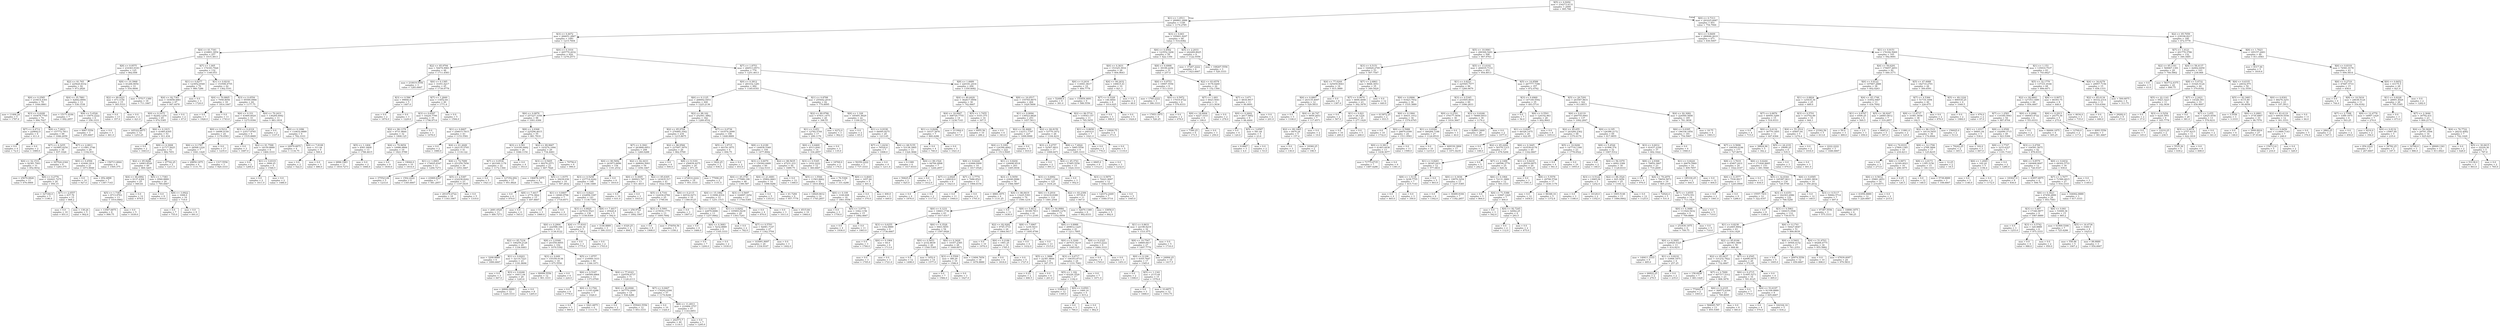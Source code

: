 digraph Tree {
node [shape=box] ;
0 [label="X[5] <= 6.9292\nmse = 334273.4131\nsamples = 2000\nvalue = 995.788"] ;
1 [label="X[1] <= 1.0511\nmse = 289801.2888\nsamples = 1149\nvalue = 1174.2785"] ;
0 -> 1 [labeldistance=2.5, labelangle=45, headlabel="True"] ;
2 [label="X[3] <= 0.4672\nmse = 266651.2867\nsamples = 1081\nvalue = 1215.7604"] ;
1 -> 2 ;
3 [label="X[4] <= 61.7341\nmse = 216801.3954\nsamples = 257\nvalue = 1015.3813"] ;
2 -> 3 ;
4 [label="X[8] <= 9.9575\nmse = 216363.9183\nsamples = 125\nvalue = 862.608"] ;
3 -> 4 ;
5 [label="X[2] <= 91.765\nmse = 225620.8332\nsamples = 92\nvalue = 973.2826"] ;
4 -> 5 ;
6 [label="X[0] <= 0.2585\nmse = 219414.4301\nsamples = 79\nvalue = 1044.8861"] ;
5 -> 6 ;
7 [label="mse = 11406.24\nsamples = 5\nvalue = 1787.6"] ;
6 -> 7 ;
8 [label="X[3] <= 0.4208\nmse = 193678.7765\nsamples = 74\nvalue = 994.7027"] ;
6 -> 8 ;
9 [label="X[7] <= 4.4712\nmse = 229842.0\nsamples = 6\nvalue = 411.0"] ;
8 -> 9 ;
10 [label="mse = 0.0\nsamples = 4\nvalue = 72.0"] ;
9 -> 10 ;
11 [label="mse = 0.0\nsamples = 2\nvalue = 1089.0"] ;
9 -> 11 ;
12 [label="X[8] <= 7.0931\nmse = 157772.7811\nsamples = 68\nvalue = 1046.2059"] ;
8 -> 12 ;
13 [label="X[7] <= 4.3255\nmse = 163985.4254\nsamples = 39\nvalue = 937.1026"] ;
12 -> 13 ;
14 [label="X[4] <= 32.1533\nmse = 92381.7003\nsamples = 31\nvalue = 852.9032"] ;
13 -> 14 ;
15 [label="mse = 25670.0826\nsamples = 11\nvalue = 676.0909"] ;
14 -> 15 ;
16 [label="X[6] <= 0.2776\nmse = 102421.7275\nsamples = 20\nvalue = 950.15"] ;
14 -> 16 ;
17 [label="mse = 327184.0\nsamples = 5\nvalue = 1196.0"] ;
16 -> 17 ;
18 [label="X[7] <= 2.0557\nmse = 637.76\nsamples = 15\nvalue = 868.2"] ;
16 -> 18 ;
19 [label="mse = 0.0\nsamples = 10\nvalue = 851.0"] ;
18 -> 19 ;
20 [label="mse = 138.24\nsamples = 5\nvalue = 902.6"] ;
18 -> 20 ;
21 [label="mse = 307524.2344\nsamples = 8\nvalue = 1263.375"] ;
13 -> 21 ;
22 [label="X[7] <= 2.0811\nmse = 111881.3746\nsamples = 29\nvalue = 1192.931"] ;
12 -> 22 ;
23 [label="X[0] <= 0.4594\nmse = 43446.1814\nsamples = 21\nvalue = 1073.9048"] ;
22 -> 23 ;
24 [label="mse = 0.0\nsamples = 14\nvalue = 927.0"] ;
23 -> 24 ;
25 [label="mse = 852.4898\nsamples = 7\nvalue = 1367.7143"] ;
23 -> 25 ;
26 [label="mse = 156713.4844\nsamples = 8\nvalue = 1505.375"] ;
22 -> 26 ;
27 [label="X[4] <= 35.7881\nmse = 42842.8994\nsamples = 13\nvalue = 538.1538"] ;
5 -> 27 ;
28 [label="mse = 15171.9184\nsamples = 7\nvalue = 692.2857"] ;
27 -> 28 ;
29 [label="X[8] <= 5.4526\nmse = 15074.2222\nsamples = 6\nvalue = 358.3333"] ;
27 -> 29 ;
30 [label="mse = 9067.5556\nsamples = 3\nvalue = 255.6667"] ;
29 -> 30 ;
31 [label="mse = 0.0\nsamples = 3\nvalue = 461.0"] ;
29 -> 31 ;
32 [label="X[8] <= 10.3968\nmse = 61206.9054\nsamples = 33\nvalue = 554.0606"] ;
4 -> 32 ;
33 [label="X[2] <= 89.0221\nmse = 473.3156\nsamples = 15\nvalue = 365.5333"] ;
32 -> 33 ;
34 [label="mse = 0.0\nsamples = 13\nvalue = 357.0"] ;
33 -> 34 ;
35 [label="mse = 0.0\nsamples = 2\nvalue = 421.0"] ;
33 -> 35 ;
36 [label="mse = 57517.1389\nsamples = 18\nvalue = 711.1667"] ;
32 -> 36 ;
37 [label="X[7] <= 1.005\nmse = 174183.7926\nsamples = 132\nvalue = 1160.053"] ;
3 -> 37 ;
38 [label="X[1] <= 0.8277\nmse = 123952.6549\nsamples = 70\nvalue = 980.7286"] ;
37 -> 38 ;
39 [label="X[4] <= 92.7361\nmse = 103658.4861\nsamples = 67\nvalue = 947.4478"] ;
38 -> 39 ;
40 [label="X[0] <= 0.1075\nmse = 82262.1254\nsamples = 65\nvalue = 974.5385"] ;
39 -> 40 ;
41 [label="mse = 165322.6875\nsamples = 12\nvalue = 1253.25"] ;
40 -> 41 ;
42 [label="X[6] <= 0.1915\nmse = 41885.8305\nsamples = 53\nvalue = 911.434"] ;
40 -> 42 ;
43 [label="mse = 0.0\nsamples = 2\nvalue = 1643.0"] ;
42 -> 43 ;
44 [label="X[8] <= 6.3008\nmse = 21717.5625\nsamples = 51\nvalue = 882.7451"] ;
42 -> 44 ;
45 [label="X[2] <= 85.9266\nmse = 16063.8526\nsamples = 49\nvalue = 869.3265"] ;
44 -> 45 ;
46 [label="X[4] <= 84.6992\nmse = 9137.4304\nsamples = 25\nvalue = 949.64"] ;
45 -> 46 ;
47 [label="X[5] <= 1.7383\nmse = 8713.9763\nsamples = 13\nvalue = 1014.8462"] ;
46 -> 47 ;
48 [label="mse = 13567.6875\nsamples = 8\nvalue = 999.75"] ;
47 -> 48 ;
49 [label="mse = 0.0\nsamples = 5\nvalue = 1039.0"] ;
47 -> 49 ;
50 [label="mse = 0.0\nsamples = 12\nvalue = 879.0"] ;
46 -> 50 ;
51 [label="X[5] <= 1.7383\nmse = 9560.8889\nsamples = 24\nvalue = 785.6667"] ;
45 -> 51 ;
52 [label="mse = 0.0\nsamples = 8\nvalue = 919.0"] ;
51 -> 52 ;
53 [label="X[8] <= 3.0922\nmse = 1008.0\nsamples = 16\nvalue = 719.0"] ;
51 -> 53 ;
54 [label="mse = 0.0\nsamples = 7\nvalue = 755.0"] ;
53 -> 54 ;
55 [label="mse = 0.0\nsamples = 9\nvalue = 691.0"] ;
53 -> 55 ;
56 [label="mse = 47742.25\nsamples = 2\nvalue = 1211.5"] ;
44 -> 56 ;
57 [label="mse = 0.0\nsamples = 2\nvalue = 67.0"] ;
39 -> 57 ;
58 [label="mse = 0.0\nsamples = 3\nvalue = 1724.0"] ;
38 -> 58 ;
59 [label="X[1] <= 0.8218\nmse = 153598.4755\nsamples = 62\nvalue = 1362.5161"] ;
37 -> 59 ;
60 [label="X[4] <= 70.8805\nmse = 7958.8056\nsamples = 18\nvalue = 1814.1667"] ;
59 -> 60 ;
61 [label="mse = 0.0\nsamples = 7\nvalue = 1926.0"] ;
60 -> 61 ;
62 [label="mse = 0.0\nsamples = 11\nvalue = 1743.0"] ;
60 -> 62 ;
63 [label="X[3] <= 0.4554\nmse = 95590.0966\nsamples = 44\nvalue = 1177.75"] ;
59 -> 63 ;
64 [label="X[6] <= 0.331\nmse = 43460.6024\nsamples = 33\nvalue = 1275.9394"] ;
63 -> 64 ;
65 [label="X[0] <= 0.5212\nmse = 16096.4149\nsamples = 24\nvalue = 1178.4583"] ;
64 -> 65 ;
66 [label="X[6] <= 0.1787\nmse = 28568.1224\nsamples = 7\nvalue = 1041.1429"] ;
65 -> 66 ;
67 [label="mse = 29850.1875\nsamples = 4\nvalue = 1131.75"] ;
66 -> 67 ;
68 [label="mse = 1317.5556\nsamples = 3\nvalue = 920.3333"] ;
66 -> 68 ;
69 [label="mse = 0.0\nsamples = 17\nvalue = 1235.0"] ;
65 -> 69 ;
70 [label="X[3] <= 0.4318\nmse = 23517.8765\nsamples = 9\nvalue = 1535.8889"] ;
64 -> 70 ;
71 [label="mse = 0.0\nsamples = 3\nvalue = 1687.0"] ;
70 -> 71 ;
72 [label="X[2] <= 91.7588\nmse = 18150.8889\nsamples = 6\nvalue = 1460.3333"] ;
70 -> 72 ;
73 [label="mse = 0.0\nsamples = 2\nvalue = 1284.0"] ;
72 -> 73 ;
74 [label="X[1] <= 0.8319\nmse = 3906.25\nsamples = 4\nvalue = 1548.5"] ;
72 -> 74 ;
75 [label="mse = 0.0\nsamples = 2\nvalue = 1611.0"] ;
74 -> 75 ;
76 [label="mse = 0.0\nsamples = 2\nvalue = 1486.0"] ;
74 -> 76 ;
77 [label="X[4] <= 70.2431\nmse = 136284.6942\nsamples = 11\nvalue = 883.1818"] ;
63 -> 77 ;
78 [label="mse = 0.0\nsamples = 2\nvalue = 1337.0"] ;
77 -> 78 ;
79 [label="X[0] <= 0.1096\nmse = 110632.8889\nsamples = 9\nvalue = 782.3333"] ;
77 -> 79 ;
80 [label="mse = 24979.6875\nsamples = 4\nvalue = 1134.75"] ;
79 -> 80 ;
81 [label="X[8] <= 7.8108\nmse = 311.04\nsamples = 5\nvalue = 500.4"] ;
79 -> 81 ;
82 [label="mse = 0.0\nsamples = 2\nvalue = 522.0"] ;
81 -> 82 ;
83 [label="mse = 0.0\nsamples = 3\nvalue = 486.0"] ;
81 -> 83 ;
84 [label="X[0] <= 0.1016\nmse = 265770.2032\nsamples = 824\nvalue = 1278.2573"] ;
2 -> 84 ;
85 [label="X[2] <= 85.9794\nmse = 54474.9983\nsamples = 48\nvalue = 1711.4583"] ;
84 -> 85 ;
86 [label="mse = 210619.5556\nsamples = 3\nvalue = 1283.6667"] ;
85 -> 86 ;
87 [label="X[6] <= 0.1385\nmse = 31051.6217\nsamples = 45\nvalue = 1739.9778"] ;
85 -> 87 ;
88 [label="X[3] <= 0.586\nmse = 99846.0\nsamples = 5\nvalue = 1487.0"] ;
87 -> 88 ;
89 [label="mse = 0.0\nsamples = 2\nvalue = 1874.0"] ;
88 -> 89 ;
90 [label="mse = 0.0\nsamples = 3\nvalue = 1229.0"] ;
88 -> 90 ;
91 [label="X[7] <= 1.2849\nmse = 13452.64\nsamples = 40\nvalue = 1771.6"] ;
87 -> 91 ;
92 [label="X[3] <= 0.6597\nmse = 10224.7706\nsamples = 35\nvalue = 1796.9714"] ;
91 -> 92 ;
93 [label="X[2] <= 86.1378\nmse = 9731.9844\nsamples = 32\nvalue = 1808.125"] ;
92 -> 93 ;
94 [label="X[5] <= 1.1404\nmse = 8561.9408\nsamples = 13\nvalue = 1788.4615"] ;
93 -> 94 ;
95 [label="mse = 6896.1983\nsamples = 11\nvalue = 1810.7273"] ;
94 -> 95 ;
96 [label="mse = 0.0\nsamples = 2\nvalue = 1666.0"] ;
94 -> 96 ;
97 [label="X[4] <= 70.9654\nmse = 10086.9806\nsamples = 19\nvalue = 1821.5789"] ;
93 -> 97 ;
98 [label="mse = 0.0\nsamples = 9\nvalue = 1830.0"] ;
97 -> 98 ;
99 [label="mse = 19044.0\nsamples = 10\nvalue = 1814.0"] ;
97 -> 99 ;
100 [label="mse = 0.0\nsamples = 3\nvalue = 1678.0"] ;
92 -> 100 ;
101 [label="mse = 0.0\nsamples = 5\nvalue = 1594.0"] ;
91 -> 101 ;
102 [label="X[7] <= 1.8753\nmse = 266513.9573\nsamples = 776\nvalue = 1251.4613"] ;
84 -> 102 ;
103 [label="X[0] <= 0.3812\nmse = 283332.1281\nsamples = 482\nvalue = 1185.6183"] ;
102 -> 103 ;
104 [label="X[6] <= 0.1125\nmse = 268002.0453\nsamples = 440\nvalue = 1225.2136"] ;
103 -> 104 ;
105 [label="X[6] <= 0.0879\nmse = 257227.3358\nsamples = 98\nvalue = 1001.0306"] ;
104 -> 105 ;
106 [label="X[1] <= 0.8407\nmse = 256615.7815\nsamples = 43\nvalue = 1153.5581"] ;
105 -> 106 ;
107 [label="mse = 0.0\nsamples = 2\nvalue = 1880.0"] ;
106 -> 107 ;
108 [label="X[4] <= 61.2649\nmse = 242135.5705\nsamples = 41\nvalue = 1118.122"] ;
106 -> 108 ;
109 [label="X[1] <= 1.0003\nmse = 174625.8347\nsamples = 11\nvalue = 1294.7273"] ;
108 -> 109 ;
110 [label="mse = 375523.84\nsamples = 5\nvalue = 1233.6"] ;
109 -> 110 ;
111 [label="mse = 1502.2222\nsamples = 6\nvalue = 1345.6667"] ;
109 -> 111 ;
112 [label="X[4] <= 72.7689\nmse = 251259.7656\nsamples = 30\nvalue = 1053.3667"] ;
108 -> 112 ;
113 [label="mse = 23069.6327\nsamples = 7\nvalue = 581.2857"] ;
112 -> 113 ;
114 [label="X[5] <= 2.5387\nmse = 232238.8242\nsamples = 23\nvalue = 1197.0435"] ;
112 -> 114 ;
115 [label="mse = 291470.4722\nsamples = 18\nvalue = 1163.1667"] ;
114 -> 115 ;
116 [label="mse = 0.0\nsamples = 5\nvalue = 1319.0"] ;
114 -> 116 ;
117 [label="X[8] <= 2.9368\nmse = 225296.4615\nsamples = 55\nvalue = 881.7818"] ;
105 -> 117 ;
118 [label="X[3] <= 0.591\nmse = 310180.9482\nsamples = 26\nvalue = 1046.1154"] ;
117 -> 118 ;
119 [label="X[7] <= 0.0536\nmse = 263349.1178\nsamples = 22\nvalue = 1172.1364"] ;
118 -> 119 ;
120 [label="mse = 0.0\nsamples = 5\nvalue = 1921.0"] ;
119 -> 120 ;
121 [label="mse = 127352.692\nsamples = 17\nvalue = 951.8824"] ;
119 -> 121 ;
122 [label="mse = 0.0\nsamples = 4\nvalue = 353.0"] ;
118 -> 122 ;
123 [label="X[2] <= 89.9667\nmse = 103274.1094\nsamples = 29\nvalue = 734.4483"] ;
117 -> 123 ;
124 [label="X[3] <= 0.5405\nmse = 90276.2571\nsamples = 23\nvalue = 667.7826"] ;
123 -> 124 ;
125 [label="mse = 196878.1875\nsamples = 4\nvalue = 1002.75"] ;
124 -> 125 ;
126 [label="X[5] <= 1.9375\nmse = 39239.036\nsamples = 19\nvalue = 597.2632"] ;
124 -> 126 ;
127 [label="mse = 0.0\nsamples = 4\nvalue = 970.0"] ;
126 -> 127 ;
128 [label="X[8] <= 7.4417\nmse = 2774.3822\nsamples = 15\nvalue = 497.8667"] ;
126 -> 128 ;
129 [label="mse = 2681.6529\nsamples = 11\nvalue = 480.7273"] ;
128 -> 129 ;
130 [label="mse = 0.0\nsamples = 4\nvalue = 545.0"] ;
128 -> 130 ;
131 [label="mse = 70756.0\nsamples = 6\nvalue = 990.0"] ;
123 -> 131 ;
132 [label="X[2] <= 88.162\nmse = 252561.3882\nsamples = 342\nvalue = 1289.4532"] ;
104 -> 132 ;
133 [label="X[2] <= 85.9794\nmse = 276485.3542\nsamples = 234\nvalue = 1215.8675"] ;
132 -> 133 ;
134 [label="X[7] <= 0.3941\nmse = 263868.0953\nsamples = 208\nvalue = 1260.0288"] ;
133 -> 134 ;
135 [label="X[4] <= 80.5692\nmse = 243973.6696\nsamples = 154\nvalue = 1191.2532"] ;
134 -> 135 ;
136 [label="X[3] <= 0.5258\nmse = 237714.4242\nsamples = 148\nvalue = 1166.1689"] ;
135 -> 136 ;
137 [label="X[1] <= 0.8407\nmse = 14940.9796\nsamples = 7\nvalue = 1718.8571"] ;
136 -> 137 ;
138 [label="mse = 0.0\nsamples = 3\nvalue = 1860.0"] ;
137 -> 138 ;
139 [label="mse = 0.0\nsamples = 4\nvalue = 1613.0"] ;
137 -> 139 ;
140 [label="X[1] <= 0.8221\nmse = 232856.3387\nsamples = 141\nvalue = 1138.7305"] ;
136 -> 140 ;
141 [label="X[3] <= 0.6829\nmse = 227618.5523\nsamples = 136\nvalue = 1158.8309"] ;
140 -> 141 ;
142 [label="X[6] <= 0.2904\nmse = 222588.166\nsamples = 131\nvalue = 1136.4122"] ;
141 -> 142 ;
143 [label="X[2] <= 85.7234\nmse = 106259.2128\nsamples = 29\nvalue = 1336.4483"] ;
142 -> 143 ;
144 [label="mse = 3208.8889\nsamples = 6\nvalue = 1890.6667"] ;
143 -> 144 ;
145 [label="X[1] <= 0.8203\nmse = 32110.7221\nsamples = 23\nvalue = 1191.8696"] ;
143 -> 145 ;
146 [label="mse = 0.0\nsamples = 3\nvalue = 847.0"] ;
145 -> 146 ;
147 [label="X[3] <= 0.6246\nmse = 16411.04\nsamples = 20\nvalue = 1243.6"] ;
145 -> 147 ;
148 [label="mse = 26842.8889\nsamples = 12\nvalue = 1229.3333"] ;
147 -> 148 ;
149 [label="mse = 0.0\nsamples = 8\nvalue = 1265.0"] ;
147 -> 149 ;
150 [label="X[8] <= 2.9368\nmse = 241050.8955\nsamples = 102\nvalue = 1079.5392"] ;
142 -> 150 ;
151 [label="X[3] <= 0.649\nmse = 155350.9136\nsamples = 18\nvalue = 675.5556"] ;
150 -> 151 ;
152 [label="mse = 80099.5556\nsamples = 12\nvalue = 901.3333"] ;
151 -> 152 ;
153 [label="mse = 0.0\nsamples = 6\nvalue = 224.0"] ;
151 -> 153 ;
154 [label="X[5] <= 1.8757\nmse = 216949.1433\nsamples = 84\nvalue = 1166.1071"] ;
150 -> 154 ;
155 [label="X[6] <= 0.5167\nmse = 146566.6864\nsamples = 13\nvalue = 1373.0769"] ;
154 -> 155 ;
156 [label="mse = 0.0\nsamples = 6\nvalue = 1778.0"] ;
155 -> 156 ;
157 [label="X[0] <= 0.1764\nmse = 11193.4286\nsamples = 7\nvalue = 1026.0"] ;
155 -> 157 ;
158 [label="mse = 0.0\nsamples = 3\nvalue = 909.0"] ;
157 -> 158 ;
159 [label="mse = 1621.6875\nsamples = 4\nvalue = 1113.75"] ;
157 -> 159 ;
160 [label="X[4] <= 77.8163\nmse = 220556.6737\nsamples = 71\nvalue = 1128.2113"] ;
154 -> 160 ;
161 [label="X[4] <= 40.6946\nmse = 347770.2449\nsamples = 14\nvalue = 938.4286"] ;
160 -> 161 ;
162 [label="mse = 0.0\nsamples = 2\nvalue = 1449.0"] ;
161 -> 162 ;
163 [label="mse = 355043.5556\nsamples = 12\nvalue = 853.3333"] ;
161 -> 163 ;
164 [label="X[7] <= 0.0467\nmse = 178292.0394\nsamples = 57\nvalue = 1174.8246"] ;
160 -> 164 ;
165 [label="mse = 0.0\nsamples = 10\nvalue = 1324.0"] ;
164 -> 165 ;
166 [label="X[8] <= 11.4913\nmse = 210484.3757\nsamples = 47\nvalue = 1143.0851"] ;
164 -> 166 ;
167 [label="mse = 242573.7\nsamples = 40\nvalue = 1116.5"] ;
166 -> 167 ;
168 [label="mse = 0.0\nsamples = 7\nvalue = 1295.0"] ;
166 -> 168 ;
169 [label="X[4] <= 77.8163\nmse = 1244.16\nsamples = 5\nvalue = 1746.2"] ;
141 -> 169 ;
170 [label="mse = 0.0\nsamples = 3\nvalue = 1775.0"] ;
169 -> 170 ;
171 [label="mse = 0.0\nsamples = 2\nvalue = 1703.0"] ;
169 -> 171 ;
172 [label="X[8] <= 7.4417\nmse = 65420.4\nsamples = 5\nvalue = 592.0"] ;
140 -> 172 ;
173 [label="mse = 3146.8889\nsamples = 3\nvalue = 390.3333"] ;
172 -> 173 ;
174 [label="mse = 6320.25\nsamples = 2\nvalue = 894.5"] ;
172 -> 174 ;
175 [label="mse = 0.0\nsamples = 6\nvalue = 1810.0"] ;
135 -> 175 ;
176 [label="X[2] <= 82.4433\nmse = 268644.5093\nsamples = 54\nvalue = 1456.1667"] ;
134 -> 176 ;
177 [label="X[0] <= 0.3005\nmse = 300923.787\nsamples = 13\nvalue = 931.4615"] ;
176 -> 177 ;
178 [label="mse = 0.0\nsamples = 10\nvalue = 631.0"] ;
177 -> 178 ;
179 [label="mse = 0.0\nsamples = 3\nvalue = 1933.0"] ;
177 -> 179 ;
180 [label="X[2] <= 85.6305\nmse = 143435.517\nsamples = 41\nvalue = 1622.5366"] ;
176 -> 180 ;
181 [label="X[5] <= 4.7161\nmse = 122036.6784\nsamples = 25\nvalue = 1790.04"] ;
180 -> 181 ;
182 [label="mse = 256.9722\nsamples = 12\nvalue = 1892.1667"] ;
181 -> 182 ;
183 [label="X[3] <= 0.5991\nmse = 215934.1775\nsamples = 13\nvalue = 1695.7692"] ;
181 -> 183 ;
184 [label="mse = 0.0\nsamples = 8\nvalue = 1908.0"] ;
183 -> 184 ;
185 [label="mse = 374054.56\nsamples = 5\nvalue = 1356.2"] ;
183 -> 185 ;
186 [label="X[6] <= 0.2115\nmse = 64532.0273\nsamples = 16\nvalue = 1360.8125"] ;
180 -> 186 ;
187 [label="mse = 0.0\nsamples = 3\nvalue = 1807.0"] ;
186 -> 187 ;
188 [label="X[1] <= 0.8203\nmse = 22879.6686\nsamples = 13\nvalue = 1257.8462"] ;
186 -> 188 ;
189 [label="mse = 0.0\nsamples = 4\nvalue = 1466.0"] ;
188 -> 189 ;
190 [label="X[6] <= 0.3683\nmse = 5232.8889\nsamples = 9\nvalue = 1165.3333"] ;
188 -> 190 ;
191 [label="mse = 0.0\nsamples = 7\nvalue = 1204.0"] ;
190 -> 191 ;
192 [label="mse = 0.0\nsamples = 2\nvalue = 1030.0"] ;
190 -> 192 ;
193 [label="X[2] <= 86.9566\nmse = 237007.3979\nsamples = 26\nvalue = 862.5769"] ;
133 -> 193 ;
194 [label="mse = 0.0\nsamples = 6\nvalue = 500.0"] ;
193 -> 194 ;
195 [label="X[8] <= 9.3181\nmse = 256839.4275\nsamples = 20\nvalue = 971.35"] ;
193 -> 195 ;
196 [label="mse = 272814.2222\nsamples = 18\nvalue = 951.3333"] ;
195 -> 196 ;
197 [label="mse = 77006.25\nsamples = 2\nvalue = 1151.5"] ;
195 -> 197 ;
198 [label="X[7] <= 0.0736\nmse = 163574.2099\nsamples = 108\nvalue = 1448.8889"] ;
132 -> 198 ;
199 [label="X[5] <= 1.9715\nmse = 60154.1875\nsamples = 4\nvalue = 694.75"] ;
198 -> 199 ;
200 [label="mse = 3422.25\nsamples = 2\nvalue = 936.5"] ;
199 -> 200 ;
201 [label="mse = 0.0\nsamples = 2\nvalue = 453.0"] ;
199 -> 201 ;
202 [label="X[8] <= 9.2189\nmse = 144836.5369\nsamples = 104\nvalue = 1477.8942"] ;
198 -> 202 ;
203 [label="X[3] <= 0.6079\nmse = 159362.6489\nsamples = 60\nvalue = 1322.5333"] ;
202 -> 203 ;
204 [label="X[4] <= 45.3741\nmse = 177089.199\nsamples = 46\nvalue = 1390.587"] ;
203 -> 204 ;
205 [label="X[4] <= 15.1882\nmse = 113096.4316\nsamples = 33\nvalue = 1251.1515"] ;
204 -> 205 ;
206 [label="X[1] <= 0.8202\nmse = 105893.9239\nsamples = 29\nvalue = 1303.7241"] ;
205 -> 206 ;
207 [label="mse = 0.0\nsamples = 2\nvalue = 782.0"] ;
206 -> 207 ;
208 [label="X[7] <= 0.5793\nmse = 92081.7147\nsamples = 27\nvalue = 1342.3704"] ;
206 -> 208 ;
209 [label="mse = 103091.9097\nsamples = 24\nvalue = 1334.9167"] ;
208 -> 209 ;
210 [label="mse = 0.0\nsamples = 3\nvalue = 1402.0"] ;
208 -> 210 ;
211 [label="mse = 0.0\nsamples = 4\nvalue = 870.0"] ;
205 -> 211 ;
212 [label="X[3] <= 0.5697\nmse = 164897.3254\nsamples = 13\nvalue = 1744.5385"] ;
204 -> 212 ;
213 [label="mse = 0.0\nsamples = 3\nvalue = 1011.0"] ;
212 -> 213 ;
214 [label="mse = 4515.84\nsamples = 10\nvalue = 1964.6"] ;
212 -> 214 ;
215 [label="X[4] <= 21.6681\nmse = 35902.0663\nsamples = 14\nvalue = 1098.9286"] ;
203 -> 215 ;
216 [label="mse = 0.0\nsamples = 5\nvalue = 1353.0"] ;
215 -> 216 ;
217 [label="mse = 61.7284\nsamples = 9\nvalue = 957.7778"] ;
215 -> 217 ;
218 [label="X[2] <= 88.5635\nmse = 47231.233\nsamples = 44\nvalue = 1689.75"] ;
202 -> 218 ;
219 [label="mse = 0.0\nsamples = 12\nvalue = 1368.0"] ;
218 -> 219 ;
220 [label="X[5] <= 1.5544\nmse = 11563.8662\nsamples = 32\nvalue = 1810.4062"] ;
218 -> 220 ;
221 [label="mse = 14829.0612\nsamples = 14\nvalue = 1745.2857"] ;
220 -> 221 ;
222 [label="X[0] <= 0.109\nmse = 3160.608\nsamples = 18\nvalue = 1861.0556"] ;
220 -> 222 ;
223 [label="mse = 0.0\nsamples = 3\nvalue = 1754.0"] ;
222 -> 223 ;
224 [label="X[5] <= 3.0776\nmse = 1042.1156\nsamples = 15\nvalue = 1882.4667"] ;
222 -> 224 ;
225 [label="mse = 0.0\nsamples = 4\nvalue = 1936.0"] ;
224 -> 225 ;
226 [label="mse = 0.0\nsamples = 11\nvalue = 1863.0"] ;
224 -> 226 ;
227 [label="X[1] <= 0.8788\nmse = 255442.2018\nsamples = 42\nvalue = 770.8095"] ;
103 -> 227 ;
228 [label="X[2] <= 89.9786\nmse = 67831.1475\nsamples = 20\nvalue = 398.55"] ;
227 -> 228 ;
229 [label="X[1] <= 0.851\nmse = 12782.5744\nsamples = 17\nvalue = 299.1176"] ;
228 -> 229 ;
230 [label="X[0] <= 0.6469\nmse = 8513.2041\nsamples = 14\nvalue = 334.2857"] ;
229 -> 230 ;
231 [label="X[3] <= 0.5345\nmse = 1932.2222\nsamples = 12\nvalue = 360.6667"] ;
230 -> 231 ;
232 [label="mse = 76.5306\nsamples = 7\nvalue = 331.4286"] ;
231 -> 232 ;
233 [label="X[0] <= 0.4641\nmse = 1657.84\nsamples = 5\nvalue = 401.6"] ;
231 -> 233 ;
234 [label="mse = 0.0\nsamples = 3\nvalue = 370.0"] ;
233 -> 234 ;
235 [label="mse = 400.0\nsamples = 2\nvalue = 449.0"] ;
233 -> 235 ;
236 [label="mse = 18769.0\nsamples = 2\nvalue = 176.0"] ;
230 -> 236 ;
237 [label="mse = 0.0\nsamples = 3\nvalue = 135.0"] ;
229 -> 237 ;
238 [label="mse = 6272.0\nsamples = 3\nvalue = 962.0"] ;
228 -> 238 ;
239 [label="X[8] <= 1.328\nmse = 185491.9029\nsamples = 22\nvalue = 1109.2273"] ;
227 -> 239 ;
240 [label="mse = 0.0\nsamples = 2\nvalue = 65.0"] ;
239 -> 240 ;
241 [label="X[1] <= 0.9338\nmse = 84095.9275\nsamples = 20\nvalue = 1213.65"] ;
239 -> 241 ;
242 [label="X[7] <= 1.6234\nmse = 76524.0\nsamples = 7\nvalue = 1008.0"] ;
241 -> 242 ;
243 [label="mse = 50350.2222\nsamples = 3\nvalue = 737.3333"] ;
242 -> 243 ;
244 [label="mse = 0.0\nsamples = 4\nvalue = 1211.0"] ;
242 -> 244 ;
245 [label="X[4] <= 68.5155\nmse = 53138.3905\nsamples = 13\nvalue = 1324.3846"] ;
241 -> 245 ;
246 [label="mse = 0.1389\nsamples = 6\nvalue = 1417.8333"] ;
245 -> 246 ;
247 [label="X[4] <= 89.1524\nmse = 84784.4898\nsamples = 7\nvalue = 1244.2857"] ;
245 -> 247 ;
248 [label="mse = 50625.0\nsamples = 2\nvalue = 825.0"] ;
247 -> 248 ;
249 [label="mse = 0.0\nsamples = 5\nvalue = 1412.0"] ;
247 -> 249 ;
250 [label="X[8] <= 1.6689\nmse = 220181.2416\nsamples = 294\nvalue = 1359.4082"] ;
102 -> 250 ;
251 [label="X[4] <= 49.4429\nmse = 362617.9956\nsamples = 30\nvalue = 742.0667"] ;
250 -> 251 ;
252 [label="X[4] <= 16.0847\nmse = 308720.7755\nsamples = 14\nvalue = 1238.7143"] ;
251 -> 252 ;
253 [label="X[1] <= 0.8206\nmse = 19337.3878\nsamples = 7\nvalue = 860.4286"] ;
252 -> 253 ;
254 [label="mse = 0.0\nsamples = 4\nvalue = 740.0"] ;
253 -> 254 ;
255 [label="mse = 0.0\nsamples = 3\nvalue = 1021.0"] ;
253 -> 255 ;
256 [label="mse = 311904.0\nsamples = 7\nvalue = 1617.0"] ;
252 -> 256 ;
257 [label="X[5] <= 1.7455\nmse = 5103.375\nsamples = 16\nvalue = 307.5"] ;
251 -> 257 ;
258 [label="mse = 6955.56\nsamples = 10\nvalue = 286.2"] ;
257 -> 258 ;
259 [label="mse = 0.0\nsamples = 6\nvalue = 343.0"] ;
257 -> 259 ;
260 [label="X[8] <= 16.0517\nmse = 155765.8675\nsamples = 264\nvalue = 1429.5606"] ;
250 -> 260 ;
261 [label="X[1] <= 0.9094\nmse = 138523.8826\nsamples = 253\nvalue = 1457.5613"] ;
260 -> 261 ;
262 [label="X[2] <= 92.4669\nmse = 132311.7797\nsamples = 227\nvalue = 1498.0088"] ;
261 -> 262 ;
263 [label="X[4] <= 5.1091\nmse = 124390.4842\nsamples = 222\nvalue = 1513.5045"] ;
262 -> 263 ;
264 [label="X[8] <= 8.6224\nmse = 63066.0499\nsamples = 19\nvalue = 1817.0526"] ;
263 -> 264 ;
265 [label="X[7] <= 2.6929\nmse = 128018.0\nsamples = 6\nvalue = 1623.0"] ;
264 -> 265 ;
266 [label="mse = 0.0\nsamples = 4\nvalue = 1876.0"] ;
265 -> 266 ;
267 [label="mse = 0.0\nsamples = 2\nvalue = 1117.0"] ;
265 -> 267 ;
268 [label="X[7] <= 3.7774\nmse = 7686.8521\nsamples = 13\nvalue = 1906.6154"] ;
264 -> 268 ;
269 [label="mse = 0.0\nsamples = 11\nvalue = 1944.0"] ;
268 -> 269 ;
270 [label="mse = 0.0\nsamples = 2\nvalue = 1701.0"] ;
268 -> 270 ;
271 [label="X[1] <= 0.8204\nmse = 120698.9518\nsamples = 203\nvalue = 1485.0936"] ;
263 -> 271 ;
272 [label="X[3] <= 0.5059\nmse = 23040.9086\nsamples = 78\nvalue = 1566.5897"] ;
271 -> 272 ;
273 [label="mse = 4860.1875\nsamples = 4\nvalue = 1131.25"] ;
272 -> 273 ;
274 [label="X[4] <= 86.8419\nmse = 13225.5393\nsamples = 74\nvalue = 1590.1216"] ;
272 -> 274 ;
275 [label="X[0] <= 0.1231\nmse = 10663.1736\nsamples = 63\nvalue = 1617.0317"] ;
274 -> 275 ;
276 [label="X[3] <= 0.6255\nmse = 1162.8889\nsamples = 9\nvalue = 1736.6667"] ;
275 -> 276 ;
277 [label="mse = 0.0\nsamples = 3\nvalue = 1784.0"] ;
276 -> 277 ;
278 [label="X[6] <= 0.1964\nmse = 64.0\nsamples = 6\nvalue = 1713.0"] ;
276 -> 278 ;
279 [label="mse = 0.0\nsamples = 3\nvalue = 1705.0"] ;
278 -> 279 ;
280 [label="mse = 0.0\nsamples = 3\nvalue = 1721.0"] ;
278 -> 280 ;
281 [label="X[6] <= 0.3528\nmse = 9463.5655\nsamples = 54\nvalue = 1597.0926"] ;
275 -> 281 ;
282 [label="X[0] <= 0.5653\nmse = 2332.8639\nsamples = 26\nvalue = 1540.5385"] ;
281 -> 282 ;
283 [label="mse = 0.0\nsamples = 12\nvalue = 1498.0"] ;
282 -> 283 ;
284 [label="mse = 1452.0\nsamples = 14\nvalue = 1577.0"] ;
282 -> 284 ;
285 [label="X[0] <= 0.3428\nmse = 10357.2385\nsamples = 28\nvalue = 1649.6071"] ;
281 -> 285 ;
286 [label="X[3] <= 0.5509\nmse = 388.29\nsamples = 10\nvalue = 1596.9"] ;
285 -> 286 ;
287 [label="mse = 0.0\nsamples = 7\nvalue = 1584.0"] ;
286 -> 287 ;
288 [label="mse = 0.0\nsamples = 3\nvalue = 1627.0"] ;
286 -> 288 ;
289 [label="mse = 13494.7654\nsamples = 18\nvalue = 1678.8889"] ;
285 -> 289 ;
290 [label="mse = 0.0\nsamples = 11\nvalue = 1436.0"] ;
274 -> 290 ;
291 [label="X[3] <= 0.6992\nmse = 174907.1104\nsamples = 125\nvalue = 1434.24"] ;
271 -> 291 ;
292 [label="X[6] <= 0.2916\nmse = 163218.8388\nsamples = 114\nvalue = 1481.2544"] ;
291 -> 292 ;
293 [label="X[8] <= 5.4612\nmse = 39189.7811\nsamples = 41\nvalue = 1711.2195"] ;
292 -> 293 ;
294 [label="X[2] <= 82.9282\nmse = 9745.3733\nsamples = 24\nvalue = 1864.0417"] ;
293 -> 294 ;
295 [label="mse = 0.0\nsamples = 10\nvalue = 1974.0"] ;
294 -> 295 ;
296 [label="X[6] <= 0.2186\nmse = 1901.25\nsamples = 14\nvalue = 1785.5"] ;
294 -> 296 ;
297 [label="mse = 0.0\nsamples = 9\nvalue = 1818.0"] ;
296 -> 297 ;
298 [label="mse = 0.0\nsamples = 5\nvalue = 1727.0"] ;
296 -> 298 ;
299 [label="X[8] <= 7.0967\nmse = 1239.5433\nsamples = 17\nvalue = 1495.4706"] ;
293 -> 299 ;
300 [label="mse = 0.0\nsamples = 4\nvalue = 1432.0"] ;
299 -> 300 ;
301 [label="mse = 0.0\nsamples = 13\nvalue = 1515.0"] ;
299 -> 301 ;
302 [label="X[4] <= 54.9984\nmse = 186495.1278\nsamples = 73\nvalue = 1352.0959"] ;
292 -> 302 ;
303 [label="X[6] <= 0.8988\nmse = 269812.1225\nsamples = 41\nvalue = 1211.7805"] ;
302 -> 303 ;
304 [label="X[0] <= 0.3249\nmse = 267031.9219\nsamples = 32\nvalue = 1085.625"] ;
303 -> 304 ;
305 [label="X[5] <= 1.3886\nmse = 22381.9844\nsamples = 8\nvalue = 347.375"] ;
304 -> 305 ;
306 [label="mse = 0.25\nsamples = 2\nvalue = 606.5"] ;
305 -> 306 ;
307 [label="mse = 0.0\nsamples = 6\nvalue = 261.0"] ;
305 -> 307 ;
308 [label="X[3] <= 0.6717\nmse = 106353.8733\nsamples = 24\nvalue = 1331.7083"] ;
304 -> 308 ;
309 [label="X[5] <= 1.182\nmse = 83226.3529\nsamples = 17\nvalue = 1192.0"] ;
308 -> 309 ;
310 [label="mse = 33489.0\nsamples = 12\nvalue = 1349.0"] ;
309 -> 310 ;
311 [label="X[0] <= 0.6591\nmse = 1460.16\nsamples = 5\nvalue = 815.2"] ;
309 -> 311 ;
312 [label="mse = 0.0\nsamples = 3\nvalue = 784.0"] ;
311 -> 312 ;
313 [label="mse = 0.0\nsamples = 2\nvalue = 862.0"] ;
311 -> 313 ;
314 [label="mse = 0.0\nsamples = 7\nvalue = 1671.0"] ;
308 -> 314 ;
315 [label="X[8] <= 9.2325\nmse = 21910.2222\nsamples = 9\nvalue = 1660.3333"] ;
303 -> 315 ;
316 [label="mse = 0.0\nsamples = 6\nvalue = 1765.0"] ;
315 -> 316 ;
317 [label="mse = 0.0\nsamples = 3\nvalue = 1451.0"] ;
315 -> 317 ;
318 [label="X[1] <= 0.8631\nmse = 22198.9219\nsamples = 32\nvalue = 1531.875"] ;
302 -> 318 ;
319 [label="X[8] <= 10.7567\nmse = 18869.0617\nsamples = 27\nvalue = 1497.7778"] ;
318 -> 319 ;
320 [label="X[0] <= 0.106\nmse = 9355.7647\nsamples = 17\nvalue = 1545.0"] ;
319 -> 320 ;
321 [label="mse = 0.0\nsamples = 2\nvalue = 1308.0"] ;
320 -> 321 ;
322 [label="X[5] <= 1.1341\nmse = 2115.44\nsamples = 15\nvalue = 1576.6"] ;
320 -> 322 ;
323 [label="mse = 0.0\nsamples = 3\nvalue = 1668.0"] ;
322 -> 323 ;
324 [label="mse = 33.6875\nsamples = 12\nvalue = 1553.75"] ;
322 -> 324 ;
325 [label="mse = 24806.25\nsamples = 10\nvalue = 1417.5"] ;
319 -> 325 ;
326 [label="mse = 0.0\nsamples = 5\nvalue = 1716.0"] ;
318 -> 326 ;
327 [label="X[2] <= 83.2306\nmse = 35730.0\nsamples = 11\nvalue = 947.0"] ;
291 -> 327 ;
328 [label="mse = 32670.1389\nsamples = 6\nvalue = 992.8333"] ;
327 -> 328 ;
329 [label="mse = 33856.0\nsamples = 5\nvalue = 892.0"] ;
327 -> 329 ;
330 [label="mse = 0.0\nsamples = 5\nvalue = 810.0"] ;
262 -> 330 ;
331 [label="X[2] <= 84.8159\nmse = 53770.1672\nsamples = 26\nvalue = 1104.4231"] ;
261 -> 331 ;
332 [label="X[3] <= 0.4757\nmse = 52567.9931\nsamples = 17\nvalue = 1008.6471"] ;
331 -> 332 ;
333 [label="mse = 0.0\nsamples = 2\nvalue = 891.0"] ;
332 -> 333 ;
334 [label="X[4] <= 45.3741\nmse = 57485.5556\nsamples = 15\nvalue = 1024.3333"] ;
332 -> 334 ;
335 [label="mse = 0.0\nsamples = 3\nvalue = 952.0"] ;
334 -> 335 ;
336 [label="X[3] <= 0.5879\nmse = 70221.9097\nsamples = 12\nvalue = 1042.4167"] ;
334 -> 336 ;
337 [label="mse = 120372.2449\nsamples = 7\nvalue = 1040.5714"] ;
336 -> 337 ;
338 [label="mse = 0.0\nsamples = 5\nvalue = 1045.0"] ;
336 -> 338 ;
339 [label="X[8] <= 7.4924\nmse = 5985.5556\nsamples = 9\nvalue = 1285.3333"] ;
331 -> 339 ;
340 [label="mse = 6845.0\nsamples = 6\nvalue = 1312.0"] ;
339 -> 340 ;
341 [label="mse = 0.0\nsamples = 3\nvalue = 1232.0"] ;
339 -> 341 ;
342 [label="X[2] <= 86.5716\nmse = 119543.157\nsamples = 11\nvalue = 785.5455"] ;
260 -> 342 ;
343 [label="X[1] <= 0.8658\nmse = 24010.0\nsamples = 7\nvalue = 1021.0"] ;
342 -> 343 ;
344 [label="mse = 0.0\nsamples = 2\nvalue = 776.0"] ;
343 -> 344 ;
345 [label="mse = 0.0\nsamples = 5\nvalue = 1119.0"] ;
343 -> 345 ;
346 [label="mse = 19926.75\nsamples = 4\nvalue = 373.5"] ;
342 -> 346 ;
347 [label="X[3] <= 0.663\nmse = 195601.9297\nsamples = 68\nvalue = 514.8382"] ;
1 -> 347 ;
348 [label="X[6] <= 0.4502\nmse = 123552.3206\nsamples = 59\nvalue = 422.1356"] ;
347 -> 348 ;
349 [label="X[0] <= 0.3631\nmse = 153325.3916\nsamples = 28\nvalue = 604.9643"] ;
348 -> 349 ;
350 [label="X[6] <= 0.2416\nmse = 114941.0617\nsamples = 18\nvalue = 484.7778"] ;
349 -> 350 ;
351 [label="mse = 52488.0\nsamples = 9\nvalue = 381.0"] ;
350 -> 351 ;
352 [label="mse = 155854.4691\nsamples = 9\nvalue = 588.5556"] ;
350 -> 352 ;
353 [label="X[4] <= 94.2432\nmse = 149615.41\nsamples = 10\nvalue = 821.3"] ;
349 -> 353 ;
354 [label="X[7] <= 0.5328\nmse = 146.4844\nsamples = 8\nvalue = 1014.625"] ;
353 -> 354 ;
355 [label="mse = 0.0\nsamples = 3\nvalue = 999.0"] ;
354 -> 355 ;
356 [label="mse = 0.0\nsamples = 5\nvalue = 1024.0"] ;
354 -> 356 ;
357 [label="mse = 0.0\nsamples = 2\nvalue = 48.0"] ;
353 -> 357 ;
358 [label="X[8] <= 6.6998\nmse = 39199.2258\nsamples = 31\nvalue = 257.0"] ;
348 -> 358 ;
359 [label="X[6] <= 0.9753\nmse = 19997.5556\nsamples = 9\nvalue = 513.3333"] ;
358 -> 359 ;
360 [label="mse = 1760.2222\nsamples = 3\nvalue = 386.3333"] ;
359 -> 360 ;
361 [label="X[0] <= 0.5972\nmse = 17019.4722\nsamples = 6\nvalue = 576.8333"] ;
359 -> 361 ;
362 [label="mse = 17853.1875\nsamples = 4\nvalue = 526.25"] ;
361 -> 362 ;
363 [label="mse = 0.0\nsamples = 2\nvalue = 678.0"] ;
361 -> 363 ;
364 [label="X[2] <= 83.6578\nmse = 9178.0269\nsamples = 22\nvalue = 152.1364"] ;
358 -> 364 ;
365 [label="X[7] <= 1.693\nmse = 6023.5041\nsamples = 11\nvalue = 213.3636"] ;
364 -> 365 ;
366 [label="X[8] <= 18.9004\nmse = 6227.3333\nsamples = 9\nvalue = 199.0"] ;
365 -> 366 ;
367 [label="mse = 7390.25\nsamples = 6\nvalue = 173.5"] ;
366 -> 367 ;
368 [label="mse = 0.0\nsamples = 3\nvalue = 250.0"] ;
366 -> 368 ;
369 [label="mse = 0.0\nsamples = 2\nvalue = 278.0"] ;
365 -> 369 ;
370 [label="X[7] <= 3.671\nmse = 4834.9917\nsamples = 11\nvalue = 90.9091"] ;
364 -> 370 ;
371 [label="X[0] <= 0.2602\nmse = 2617.5802\nsamples = 9\nvalue = 66.4444"] ;
370 -> 371 ;
372 [label="mse = 0.0\nsamples = 4\nvalue = 120.0"] ;
371 -> 372 ;
373 [label="X[5] <= 3.6587\nmse = 581.44\nsamples = 5\nvalue = 23.6"] ;
371 -> 373 ;
374 [label="mse = 8.6667\nsamples = 3\nvalue = 4.0"] ;
373 -> 374 ;
375 [label="mse = 0.0\nsamples = 2\nvalue = 53.0"] ;
373 -> 375 ;
376 [label="mse = 0.0\nsamples = 2\nvalue = 201.0"] ;
370 -> 376 ;
377 [label="X[5] <= 2.2033\nmse = 242269.8025\nsamples = 9\nvalue = 1122.5556"] ;
347 -> 377 ;
378 [label="mse = 37267.2222\nsamples = 6\nvalue = 1423.6667"] ;
377 -> 378 ;
379 [label="mse = 108267.5556\nsamples = 3\nvalue = 520.3333"] ;
377 -> 379 ;
380 [label="X[0] <= 0.7313\nmse = 293225.6087\nsamples = 851\nvalue = 754.7944"] ;
0 -> 380 [labeldistance=2.5, labelangle=-45, headlabel="False"] ;
381 [label="X[1] <= 0.8409\nmse = 280646.2619\nsamples = 671\nvalue = 830.5007"] ;
380 -> 381 ;
382 [label="X[5] <= 10.0061\nmse = 290300.5291\nsamples = 506\nvalue = 907.9763"] ;
381 -> 382 ;
383 [label="X[3] <= 0.5151\nmse = 164929.2795\nsamples = 53\nvalue = 507.7547"] ;
382 -> 383 ;
384 [label="X[4] <= 77.0244\nmse = 325459.9043\nsamples = 18\nvalue = 815.3889"] ;
383 -> 384 ;
385 [label="X[6] <= 0.0807\nmse = 243135.4097\nsamples = 12\nvalue = 529.5833"] ;
384 -> 385 ;
386 [label="mse = 0.0\nsamples = 5\nvalue = 1106.0"] ;
385 -> 386 ;
387 [label="X[4] <= 44.747\nmse = 9959.2653\nsamples = 7\nvalue = 117.8571"] ;
385 -> 387 ;
388 [label="X[2] <= 89.1665\nmse = 8470.24\nsamples = 5\nvalue = 157.4"] ;
387 -> 388 ;
389 [label="mse = 0.0\nsamples = 3\nvalue = 130.0"] ;
388 -> 389 ;
390 [label="mse = 18360.25\nsamples = 2\nvalue = 198.5"] ;
388 -> 390 ;
391 [label="mse = 0.0\nsamples = 2\nvalue = 19.0"] ;
387 -> 391 ;
392 [label="mse = 0.0\nsamples = 6\nvalue = 1387.0"] ;
384 -> 392 ;
393 [label="X[7] <= 2.6863\nmse = 8668.3053\nsamples = 35\nvalue = 349.5429"] ;
383 -> 393 ;
394 [label="X[7] <= 0.0674\nmse = 6694.4008\nsamples = 23\nvalue = 302.3478"] ;
393 -> 394 ;
395 [label="mse = 0.0\nsamples = 2\nvalue = 567.0"] ;
394 -> 395 ;
396 [label="X[1] <= 0.821\nmse = 26.1224\nsamples = 21\nvalue = 277.1429"] ;
394 -> 396 ;
397 [label="mse = 0.0\nsamples = 16\nvalue = 280.0"] ;
396 -> 397 ;
398 [label="mse = 0.0\nsamples = 5\nvalue = 268.0"] ;
396 -> 398 ;
399 [label="mse = 0.0\nsamples = 12\nvalue = 440.0"] ;
393 -> 399 ;
400 [label="X[5] <= 13.4102\nmse = 284035.7133\nsamples = 453\nvalue = 954.8013"] ;
382 -> 400 ;
401 [label="X[1] <= 0.8221\nmse = 225565.7577\nsamples = 96\nvalue = 1260.9479"] ;
400 -> 401 ;
402 [label="X[6] <= 0.0906\nmse = 91823.7932\nsamples = 36\nvalue = 1535.3889"] ;
401 -> 402 ;
403 [label="mse = 613872.25\nsamples = 2\nvalue = 833.5"] ;
402 -> 403 ;
404 [label="X[6] <= 0.1964\nmse = 30431.1012\nsamples = 34\nvalue = 1576.6765"] ;
402 -> 404 ;
405 [label="mse = 0.0\nsamples = 10\nvalue = 1732.0"] ;
404 -> 405 ;
406 [label="X[0] <= 0.5988\nmse = 28870.0399\nsamples = 24\nvalue = 1511.9583"] ;
404 -> 406 ;
407 [label="X[0] <= 0.3813\nmse = 41463.4438\nsamples = 13\nvalue = 1438.3077"] ;
406 -> 407 ;
408 [label="mse = 71775.6735\nsamples = 7\nvalue = 1487.4286"] ;
407 -> 408 ;
409 [label="mse = 0.0\nsamples = 6\nvalue = 1381.0"] ;
407 -> 409 ;
410 [label="mse = 0.0\nsamples = 11\nvalue = 1599.0"] ;
406 -> 410 ;
411 [label="X[3] <= 0.5345\nmse = 233505.8031\nsamples = 60\nvalue = 1096.2833"] ;
401 -> 411 ;
412 [label="X[0] <= 0.2701\nmse = 376177.5656\nsamples = 30\nvalue = 1016.3667"] ;
411 -> 412 ;
413 [label="X[1] <= 0.8304\nmse = 300284.7188\nsamples = 27\nvalue = 1124.8519"] ;
412 -> 413 ;
414 [label="mse = 0.0\nsamples = 10\nvalue = 1215.0"] ;
413 -> 414 ;
415 [label="mse = 469330.3806\nsamples = 17\nvalue = 1071.8235"] ;
413 -> 415 ;
416 [label="mse = 0.0\nsamples = 3\nvalue = 40.0"] ;
412 -> 416 ;
417 [label="X[3] <= 0.6246\nmse = 78060.6933\nsamples = 30\nvalue = 1176.2"] ;
411 -> 417 ;
418 [label="mse = 82883.3469\nsamples = 28\nvalue = 1183.2857"] ;
417 -> 418 ;
419 [label="mse = 0.0\nsamples = 2\nvalue = 1077.0"] ;
417 -> 419 ;
420 [label="X[5] <= 14.8588\nmse = 267777.7396\nsamples = 357\nvalue = 872.4762"] ;
400 -> 420 ;
421 [label="X[3] <= 0.4969\nmse = 147149.5592\nsamples = 35\nvalue = 493.5714"] ;
420 -> 421 ;
422 [label="mse = 0.0\nsamples = 7\nvalue = 56.0"] ;
421 -> 422 ;
423 [label="X[6] <= 0.5501\nmse = 124102.963\nsamples = 28\nvalue = 602.9643"] ;
421 -> 423 ;
424 [label="X[1] <= 0.8207\nmse = 60326.1475\nsamples = 20\nvalue = 422.95"] ;
423 -> 424 ;
425 [label="mse = 0.0\nsamples = 3\nvalue = 108.0"] ;
424 -> 425 ;
426 [label="X[2] <= 85.2204\nmse = 50378.1315\nsamples = 17\nvalue = 478.5294"] ;
424 -> 426 ;
427 [label="X[1] <= 0.8261\nmse = 38345.2431\nsamples = 12\nvalue = 577.0833"] ;
426 -> 427 ;
428 [label="X[8] <= 1.5118\nmse = 3238.7755\nsamples = 7\nvalue = 415.7143"] ;
427 -> 428 ;
429 [label="mse = 0.0\nsamples = 4\nvalue = 465.0"] ;
428 -> 429 ;
430 [label="mse = 0.0\nsamples = 3\nvalue = 350.0"] ;
428 -> 430 ;
431 [label="mse = 0.0\nsamples = 5\nvalue = 803.0"] ;
427 -> 431 ;
432 [label="mse = 0.0\nsamples = 5\nvalue = 242.0"] ;
426 -> 432 ;
433 [label="mse = 0.0\nsamples = 8\nvalue = 1053.0"] ;
423 -> 433 ;
434 [label="X[5] <= 29.7291\nmse = 263587.9631\nsamples = 322\nvalue = 913.6615"] ;
420 -> 434 ;
435 [label="X[6] <= 0.6119\nmse = 260755.0941\nsamples = 137\nvalue = 1092.2847"] ;
434 -> 435 ;
436 [label="X[2] <= 85.655\nmse = 243284.2362\nsamples = 68\nvalue = 1370.6176"] ;
435 -> 436 ;
437 [label="X[6] <= 0.3445\nmse = 163539.6178\nsamples = 45\nvalue = 1162.0667"] ;
436 -> 437 ;
438 [label="X[7] <= 2.1488\nmse = 148596.3776\nsamples = 25\nvalue = 928.32"] ;
437 -> 438 ;
439 [label="X[0] <= 0.3036\nmse = 19979.3254\nsamples = 13\nvalue = 1237.5385"] ;
438 -> 439 ;
440 [label="mse = 0.0\nsamples = 6\nvalue = 1302.0"] ;
439 -> 440 ;
441 [label="mse = 30489.9184\nsamples = 7\nvalue = 1182.2857"] ;
439 -> 441 ;
442 [label="X[6] <= 0.1964\nmse = 72131.3889\nsamples = 12\nvalue = 593.3333"] ;
438 -> 442 ;
443 [label="mse = 0.0\nsamples = 5\nvalue = 864.0"] ;
442 -> 443 ;
444 [label="X[4] <= 71.5388\nmse = 33947.1429\nsamples = 7\nvalue = 400.0"] ;
442 -> 444 ;
445 [label="mse = 0.0\nsamples = 3\nvalue = 542.0"] ;
444 -> 445 ;
446 [label="X[4] <= 92.7245\nmse = 32942.25\nsamples = 4\nvalue = 293.5"] ;
444 -> 446 ;
447 [label="mse = 0.0\nsamples = 2\nvalue = 112.0"] ;
446 -> 447 ;
448 [label="mse = 0.0\nsamples = 2\nvalue = 475.0"] ;
446 -> 448 ;
449 [label="X[1] <= 0.8218\nmse = 28550.6875\nsamples = 20\nvalue = 1454.25"] ;
437 -> 449 ;
450 [label="mse = 0.0\nsamples = 3\nvalue = 1591.0"] ;
449 -> 450 ;
451 [label="X[8] <= 5.5578\nmse = 29706.5744\nsamples = 17\nvalue = 1430.1176"] ;
449 -> 451 ;
452 [label="mse = 0.0\nsamples = 12\nvalue = 1454.0"] ;
451 -> 452 ;
453 [label="mse = 96348.16\nsamples = 5\nvalue = 1372.8"] ;
451 -> 453 ;
454 [label="X[5] <= 16.9206\nmse = 147718.1399\nsamples = 23\nvalue = 1778.6522"] ;
436 -> 454 ;
455 [label="mse = 0.0\nsamples = 4\nvalue = 941.0"] ;
454 -> 455 ;
456 [label="mse = 0.0\nsamples = 19\nvalue = 1955.0"] ;
454 -> 456 ;
457 [label="X[0] <= 0.195\nmse = 126386.2172\nsamples = 69\nvalue = 817.9855"] ;
435 -> 457 ;
458 [label="X[8] <= 5.4526\nmse = 61996.374\nsamples = 32\nvalue = 1067.5312"] ;
457 -> 458 ;
459 [label="mse = 0.0\nsamples = 2\nvalue = 148.0"] ;
458 -> 459 ;
460 [label="X[4] <= 56.1079\nmse = 6002.3389\nsamples = 30\nvalue = 1128.8333"] ;
458 -> 460 ;
461 [label="X[3] <= 0.5122\nmse = 13065.04\nsamples = 5\nvalue = 1252.4"] ;
460 -> 461 ;
462 [label="mse = 0.0\nsamples = 3\nvalue = 1186.0"] ;
461 -> 462 ;
463 [label="mse = 16129.0\nsamples = 2\nvalue = 1352.0"] ;
461 -> 463 ;
464 [label="X[2] <= 88.3524\nmse = 925.3056\nsamples = 25\nvalue = 1104.12"] ;
460 -> 464 ;
465 [label="mse = 1005.5148\nsamples = 13\nvalue = 1084.8462"] ;
464 -> 465 ;
466 [label="mse = 0.0\nsamples = 12\nvalue = 1125.0"] ;
464 -> 466 ;
467 [label="X[3] <= 0.6012\nmse = 81637.2169\nsamples = 37\nvalue = 602.1622"] ;
457 -> 467 ;
468 [label="X[8] <= 2.9368\nmse = 78852.3667\nsamples = 23\nvalue = 719.2609"] ;
467 -> 468 ;
469 [label="mse = 0.0\nsamples = 4\nvalue = 976.0"] ;
468 -> 469 ;
470 [label="X[4] <= 79.2979\nmse = 78654.5873\nsamples = 19\nvalue = 665.2105"] ;
468 -> 470 ;
471 [label="mse = 72924.4\nsamples = 5\nvalue = 531.0"] ;
470 -> 471 ;
472 [label="X[7] <= 3.6555\nmse = 71970.551\nsamples = 14\nvalue = 713.1429"] ;
470 -> 472 ;
473 [label="X[0] <= 0.3088\nmse = 111924.5432\nsamples = 9\nvalue = 709.8889"] ;
472 -> 473 ;
474 [label="mse = 251830.1875\nsamples = 4\nvalue = 709.75"] ;
473 -> 474 ;
475 [label="mse = 0.0\nsamples = 5\nvalue = 710.0"] ;
473 -> 475 ;
476 [label="mse = 0.0\nsamples = 5\nvalue = 719.0"] ;
472 -> 476 ;
477 [label="X[1] <= 0.8224\nmse = 26676.5969\nsamples = 14\nvalue = 409.7857"] ;
467 -> 477 ;
478 [label="mse = 185330.25\nsamples = 2\nvalue = 444.5"] ;
477 -> 478 ;
479 [label="mse = 0.0\nsamples = 12\nvalue = 404.0"] ;
477 -> 479 ;
480 [label="X[4] <= 92.3082\nmse = 224560.5608\nsamples = 185\nvalue = 781.3838"] ;
434 -> 480 ;
481 [label="X[6] <= 0.0395\nmse = 196336.1854\nsamples = 181\nvalue = 754.5967"] ;
480 -> 481 ;
482 [label="mse = 0.0\nsamples = 4\nvalue = 1940.0"] ;
481 -> 482 ;
483 [label="X[7] <= 0.5696\nmse = 168300.0196\nsamples = 177\nvalue = 727.8079"] ;
481 -> 483 ;
484 [label="X[8] <= 3.7619\nmse = 45407.2431\nsamples = 24\nvalue = 1022.4167"] ;
483 -> 484 ;
485 [label="X[6] <= 0.3577\nmse = 7530.9917\nsamples = 11\nvalue = 1245.0909"] ;
484 -> 485 ;
486 [label="mse = 0.0\nsamples = 2\nvalue = 1061.0"] ;
485 -> 486 ;
487 [label="mse = 0.0\nsamples = 9\nvalue = 1286.0"] ;
485 -> 487 ;
488 [label="mse = 0.0\nsamples = 13\nvalue = 834.0"] ;
484 -> 488 ;
489 [label="X[6] <= 0.6244\nmse = 171826.8685\nsamples = 153\nvalue = 681.5948"] ;
483 -> 489 ;
490 [label="X[5] <= 32.8344\nmse = 165387.9011\nsamples = 134\nvalue = 728.5746"] ;
489 -> 490 ;
491 [label="mse = 15557.7431\nsamples = 12\nvalue = 322.4167"] ;
490 -> 491 ;
492 [label="X[3] <= 0.4351\nmse = 162303.2986\nsamples = 122\nvalue = 768.5246"] ;
490 -> 492 ;
493 [label="mse = 0.0\nsamples = 8\nvalue = 1189.0"] ;
492 -> 493 ;
494 [label="X[3] <= 0.5963\nmse = 160415.3506\nsamples = 114\nvalue = 739.0175"] ;
492 -> 494 ;
495 [label="X[1] <= 0.8238\nmse = 212465.9002\nsamples = 63\nvalue = 616.1429"] ;
494 -> 495 ;
496 [label="X[0] <= 0.3005\nmse = 124920.5325\nsamples = 13\nvalue = 414.9231"] ;
495 -> 496 ;
497 [label="mse = 149411.3333\nsamples = 9\nvalue = 485.0"] ;
496 -> 497 ;
498 [label="X[1] <= 0.8218\nmse = 33906.1875\nsamples = 4\nvalue = 257.25"] ;
496 -> 498 ;
499 [label="mse = 66822.25\nsamples = 2\nvalue = 279.5"] ;
498 -> 499 ;
500 [label="mse = 0.0\nsamples = 2\nvalue = 235.0"] ;
498 -> 500 ;
501 [label="X[2] <= 85.8166\nmse = 221963.3684\nsamples = 50\nvalue = 668.46"] ;
495 -> 501 ;
502 [label="X[2] <= 85.0437\nmse = 331232.7822\nsamples = 30\nvalue = 732.4667"] ;
501 -> 502 ;
503 [label="mse = 158.6939\nsamples = 7\nvalue = 483.1429"] ;
502 -> 503 ;
504 [label="X[7] <= 2.7699\nmse = 407317.5312\nsamples = 23\nvalue = 808.3478"] ;
502 -> 504 ;
505 [label="mse = 772641.0\nsamples = 2\nvalue = 1003.0"] ;
504 -> 505 ;
506 [label="X[6] <= 0.2335\nmse = 368572.6304\nsamples = 21\nvalue = 789.8095"] ;
504 -> 506 ;
507 [label="mse = 584045.787\nsamples = 13\nvalue = 855.5385"] ;
506 -> 507 ;
508 [label="mse = 0.0\nsamples = 8\nvalue = 683.0"] ;
506 -> 508 ;
509 [label="X[7] <= 4.2545\nmse = 42696.0475\nsamples = 20\nvalue = 572.45"] ;
501 -> 509 ;
510 [label="X[6] <= 0.2715\nmse = 51495.5273\nsamples = 16\nvalue = 591.8125"] ;
509 -> 510 ;
511 [label="mse = 0.0\nsamples = 7\nvalue = 574.0"] ;
510 -> 511 ;
512 [label="X[4] <= 53.6197\nmse = 91108.8889\nsamples = 9\nvalue = 605.6667"] ;
510 -> 512 ;
513 [label="mse = 0.0\nsamples = 4\nvalue = 570.0"] ;
512 -> 513 ;
514 [label="mse = 162164.16\nsamples = 5\nvalue = 634.2"] ;
512 -> 514 ;
515 [label="mse = 0.0\nsamples = 4\nvalue = 495.0"] ;
509 -> 515 ;
516 [label="X[6] <= 0.1741\nmse = 54427.8047\nsamples = 51\nvalue = 890.8039"] ;
494 -> 516 ;
517 [label="X[0] <= 0.5403\nmse = 39564.4152\nsamples = 17\nvalue = 761.2353"] ;
516 -> 517 ;
518 [label="mse = 0.0\nsamples = 5\nvalue = 1005.0"] ;
517 -> 518 ;
519 [label="mse = 20974.5556\nsamples = 12\nvalue = 659.6667"] ;
517 -> 519 ;
520 [label="X[4] <= 51.6703\nmse = 49268.4775\nsamples = 34\nvalue = 955.5882"] ;
516 -> 520 ;
521 [label="mse = 0.0\nsamples = 10\nvalue = 898.0"] ;
520 -> 521 ;
522 [label="mse = 67839.4097\nsamples = 24\nvalue = 979.5833"] ;
520 -> 522 ;
523 [label="X[6] <= 0.6585\nmse = 91891.9834\nsamples = 19\nvalue = 350.2632"] ;
489 -> 523 ;
524 [label="mse = 0.0\nsamples = 12\nvalue = 148.0"] ;
523 -> 524 ;
525 [label="X[3] <= 0.5117\nmse = 59062.5714\nsamples = 7\nvalue = 697.0"] ;
523 -> 525 ;
526 [label="mse = 97387.5556\nsamples = 3\nvalue = 575.3333"] ;
525 -> 526 ;
527 [label="mse = 10890.1875\nsamples = 4\nvalue = 788.25"] ;
525 -> 527 ;
528 [label="mse = 18.75\nsamples = 4\nvalue = 1993.5"] ;
480 -> 528 ;
529 [label="X[1] <= 0.9151\nmse = 176182.5069\nsamples = 165\nvalue = 592.9091"] ;
381 -> 529 ;
530 [label="X[4] <= 59.6291\nmse = 170657.2653\nsamples = 82\nvalue = 440.3171"] ;
529 -> 530 ;
531 [label="X[6] <= 0.8122\nmse = 107967.2888\nsamples = 38\nvalue = 602.0263"] ;
530 -> 531 ;
532 [label="X[1] <= 0.8824\nmse = 125435.36\nsamples = 25\nvalue = 689.0"] ;
531 -> 532 ;
533 [label="X[7] <= 0.8876\nmse = 40950.3289\nsamples = 15\nvalue = 518.9333"] ;
532 -> 533 ;
534 [label="mse = 0.0\nsamples = 4\nvalue = 715.0"] ;
533 -> 534 ;
535 [label="X[0] <= 0.6132\nmse = 36779.1405\nsamples = 11\nvalue = 447.6364"] ;
533 -> 535 ;
536 [label="mse = 38824.96\nsamples = 5\nvalue = 342.2"] ;
535 -> 536 ;
537 [label="X[5] <= 24.2191\nmse = 18090.25\nsamples = 6\nvalue = 535.5"] ;
535 -> 537 ;
538 [label="mse = 0.0\nsamples = 3\nvalue = 670.0"] ;
537 -> 538 ;
539 [label="mse = 0.0\nsamples = 3\nvalue = 401.0"] ;
537 -> 539 ;
540 [label="X[3] <= 0.5701\nmse = 143702.89\nsamples = 10\nvalue = 944.1"] ;
532 -> 540 ;
541 [label="X[4] <= 55.3514\nmse = 45847.04\nsamples = 5\nvalue = 1274.4"] ;
540 -> 541 ;
542 [label="mse = 0.0\nsamples = 2\nvalue = 1016.0"] ;
541 -> 542 ;
543 [label="mse = 2222.2222\nsamples = 3\nvalue = 1446.6667"] ;
541 -> 543 ;
544 [label="mse = 23362.56\nsamples = 5\nvalue = 613.8"] ;
540 -> 544 ;
545 [label="X[4] <= 45.1748\nmse = 31852.9467\nsamples = 13\nvalue = 434.7692"] ;
531 -> 545 ;
546 [label="X[1] <= 0.8767\nmse = 6506.25\nsamples = 6\nvalue = 569.5"] ;
545 -> 546 ;
547 [label="mse = 50.0\nsamples = 3\nvalue = 489.0"] ;
546 -> 547 ;
548 [label="mse = 2.0\nsamples = 3\nvalue = 650.0"] ;
546 -> 548 ;
549 [label="X[5] <= 38.9247\nmse = 24683.0612\nsamples = 7\nvalue = 319.2857"] ;
545 -> 549 ;
550 [label="mse = 8665.6\nsamples = 5\nvalue = 397.0"] ;
549 -> 550 ;
551 [label="mse = 11881.0\nsamples = 2\nvalue = 125.0"] ;
549 -> 551 ;
552 [label="X[5] <= 47.4988\nmse = 182710.2701\nsamples = 44\nvalue = 300.6591"] ;
530 -> 552 ;
553 [label="X[7] <= 4.5366\nmse = 51718.1694\nsamples = 40\nvalue = 226.675"] ;
552 -> 553 ;
554 [label="X[8] <= 13.8737\nmse = 31081.5658\nsamples = 38\nvalue = 192.5"] ;
553 -> 554 ;
555 [label="X[2] <= 86.1519\nmse = 18116.5455\nsamples = 36\nvalue = 174.6944"] ;
554 -> 555 ;
556 [label="X[4] <= 74.9333\nmse = 27800.1385\nsamples = 19\nvalue = 218.4211"] ;
555 -> 556 ;
557 [label="mse = 0.0\nsamples = 3\nvalue = 273.0"] ;
556 -> 557 ;
558 [label="X[6] <= 0.9873\nmse = 32349.4023\nsamples = 16\nvalue = 208.1875"] ;
556 -> 558 ;
559 [label="X[6] <= 0.5612\nmse = 35881.2653\nsamples = 14\nvalue = 219.8571"] ;
558 -> 559 ;
560 [label="mse = 41856.8889\nsamples = 12\nvalue = 220.6667"] ;
559 -> 560 ;
561 [label="mse = 0.0\nsamples = 2\nvalue = 215.0"] ;
559 -> 561 ;
562 [label="mse = 0.25\nsamples = 2\nvalue = 126.5"] ;
558 -> 562 ;
563 [label="X[8] <= 12.1706\nmse = 2768.3806\nsamples = 17\nvalue = 125.8235"] ;
555 -> 563 ;
564 [label="X[8] <= 2.8173\nmse = 1395.3156\nsamples = 15\nvalue = 140.1333"] ;
563 -> 564 ;
565 [label="mse = 0.0\nsamples = 12\nvalue = 148.0"] ;
564 -> 565 ;
566 [label="mse = 5738.8889\nsamples = 3\nvalue = 108.6667"] ;
564 -> 566 ;
567 [label="mse = 12.25\nsamples = 2\nvalue = 18.5"] ;
563 -> 567 ;
568 [label="mse = 156025.0\nsamples = 2\nvalue = 513.0"] ;
554 -> 568 ;
569 [label="mse = 0.0\nsamples = 2\nvalue = 876.0"] ;
553 -> 569 ;
570 [label="X[5] <= 49.1224\nmse = 890530.25\nsamples = 4\nvalue = 1040.5"] ;
552 -> 570 ;
571 [label="mse = 0.0\nsamples = 2\nvalue = 1984.0"] ;
570 -> 571 ;
572 [label="mse = 676.0\nsamples = 2\nvalue = 97.0"] ;
570 -> 572 ;
573 [label="X[1] <= 1.153\nmse = 135910.7537\nsamples = 83\nvalue = 743.6627"] ;
529 -> 573 ;
574 [label="X[5] <= 32.1779\nmse = 137331.8166\nsamples = 68\nvalue = 806.6471"] ;
573 -> 574 ;
575 [label="X[2] <= 92.6843\nmse = 127353.1489\nsamples = 60\nvalue = 854.4667"] ;
574 -> 575 ;
576 [label="X[7] <= 1.2583\nmse = 110340.5943\nsamples = 54\nvalue = 887.8704"] ;
575 -> 576 ;
577 [label="X[1] <= 1.0317\nmse = 56601.04\nsamples = 5\nvalue = 538.4"] ;
576 -> 577 ;
578 [label="mse = 79242.25\nsamples = 2\nvalue = 345.5"] ;
577 -> 578 ;
579 [label="mse = 162.0\nsamples = 3\nvalue = 667.0"] ;
577 -> 579 ;
580 [label="X[8] <= 4.9599\nmse = 102090.3715\nsamples = 49\nvalue = 923.5306"] ;
576 -> 580 ;
581 [label="X[8] <= 3.7747\nmse = 3233.6327\nsamples = 7\nvalue = 1191.7143"] ;
580 -> 581 ;
582 [label="X[6] <= 1.2945\nmse = 162.24\nsamples = 5\nvalue = 1156.4"] ;
581 -> 582 ;
583 [label="mse = 0.0\nsamples = 3\nvalue = 1146.0"] ;
582 -> 583 ;
584 [label="mse = 0.0\nsamples = 2\nvalue = 1172.0"] ;
582 -> 584 ;
585 [label="mse = 0.0\nsamples = 2\nvalue = 1280.0"] ;
581 -> 585 ;
586 [label="X[3] <= 0.4769\nmse = 104581.5675\nsamples = 42\nvalue = 878.8333"] ;
580 -> 586 ;
587 [label="X[8] <= 9.8579\nmse = 160468.9097\nsamples = 12\nvalue = 726.9167"] ;
586 -> 587 ;
588 [label="mse = 183027.0\nsamples = 8\nvalue = 836.0"] ;
587 -> 588 ;
589 [label="mse = 43957.6875\nsamples = 4\nvalue = 508.75"] ;
587 -> 589 ;
590 [label="X[0] <= 0.6432\nmse = 69302.5733\nsamples = 30\nvalue = 939.6"] ;
586 -> 590 ;
591 [label="X[7] <= 3.7677\nmse = 71589.4815\nsamples = 27\nvalue = 916.3333"] ;
590 -> 591 ;
592 [label="X[6] <= 0.3623\nmse = 47458.2899\nsamples = 24\nvalue = 953.7083"] ;
591 -> 592 ;
593 [label="X[3] <= 0.487\nmse = 17346.9877\nsamples = 9\nvalue = 1067.8889"] ;
592 -> 593 ;
594 [label="mse = 0.0\nsamples = 3\nvalue = 1253.0"] ;
593 -> 594 ;
595 [label="X[3] <= 0.5742\nmse = 320.8889\nsamples = 6\nvalue = 975.3333"] ;
593 -> 595 ;
596 [label="mse = 0.0\nsamples = 4\nvalue = 988.0"] ;
595 -> 596 ;
597 [label="mse = 0.0\nsamples = 2\nvalue = 950.0"] ;
595 -> 597 ;
598 [label="X[6] <= 0.841\nmse = 53009.36\nsamples = 15\nvalue = 885.2"] ;
592 -> 598 ;
599 [label="mse = 61900.5306\nsamples = 7\nvalue = 725.4286"] ;
598 -> 599 ;
600 [label="X[5] <= 16.4736\nmse = 3349.5\nsamples = 8\nvalue = 1025.0"] ;
598 -> 600 ;
601 [label="mse = 556.96\nsamples = 5\nvalue = 1067.2"] ;
600 -> 601 ;
602 [label="mse = 88.8889\nsamples = 3\nvalue = 954.6667"] ;
600 -> 602 ;
603 [label="mse = 164062.8889\nsamples = 3\nvalue = 617.3333"] ;
591 -> 603 ;
604 [label="mse = 0.0\nsamples = 3\nvalue = 1149.0"] ;
590 -> 604 ;
605 [label="X[0] <= 0.2086\nmse = 180043.4722\nsamples = 6\nvalue = 553.8333"] ;
575 -> 605 ;
606 [label="mse = 0.0\nsamples = 2\nvalue = 1051.0"] ;
605 -> 606 ;
607 [label="mse = 84684.1875\nsamples = 4\nvalue = 305.25"] ;
605 -> 607 ;
608 [label="X[6] <= 0.9071\nmse = 66393.75\nsamples = 8\nvalue = 448.0"] ;
574 -> 608 ;
609 [label="X[6] <= 0.2913\nmse = 24375.36\nsamples = 5\nvalue = 275.8"] ;
608 -> 609 ;
610 [label="mse = 12769.0\nsamples = 2\nvalue = 117.0"] ;
609 -> 610 ;
611 [label="mse = 4093.5556\nsamples = 3\nvalue = 381.6667"] ;
609 -> 611 ;
612 [label="mse = 4634.0\nsamples = 3\nvalue = 735.0"] ;
608 -> 612 ;
613 [label="X[4] <= 34.6279\nmse = 29957.7156\nsamples = 15\nvalue = 458.1333"] ;
573 -> 613 ;
614 [label="X[2] <= 85.0134\nmse = 30332.2314\nsamples = 11\nvalue = 510.6364"] ;
613 -> 614 ;
615 [label="mse = 0.0\nsamples = 2\nvalue = 680.0"] ;
614 -> 615 ;
616 [label="mse = 29282.0\nsamples = 9\nvalue = 473.0"] ;
614 -> 616 ;
617 [label="mse = 500.6875\nsamples = 4\nvalue = 313.75"] ;
613 -> 617 ;
618 [label="X[2] <= 85.7059\nmse = 239106.8217\nsamples = 180\nvalue = 472.5778"] ;
380 -> 618 ;
619 [label="X[7] <= 1.6121\nmse = 201779.3786\nsamples = 132\nvalue = 349.3485"] ;
618 -> 619 ;
620 [label="X[2] <= 85.1161\nmse = 569067.1391\nsamples = 29\nvalue = 744.5862"] ;
619 -> 620 ;
621 [label="mse = 0.0\nsamples = 5\nvalue = 43.0"] ;
620 -> 621 ;
622 [label="mse = 563712.4375\nsamples = 24\nvalue = 890.75"] ;
620 -> 622 ;
623 [label="X[4] <= 58.4137\nmse = 42002.6459\nsamples = 103\nvalue = 238.068"] ;
619 -> 623 ;
624 [label="X[8] <= 5.4732\nmse = 31020.5124\nsamples = 44\nvalue = 379.8182"] ;
623 -> 624 ;
625 [label="X[5] <= 22.1141\nmse = 5923.3223\nsamples = 11\nvalue = 142.3636"] ;
624 -> 625 ;
626 [label="mse = 0.0\nsamples = 2\nvalue = 37.0"] ;
625 -> 626 ;
627 [label="X[3] <= 0.5254\nmse = 4224.3951\nsamples = 9\nvalue = 165.7778"] ;
625 -> 627 ;
628 [label="mse = 0.0\nsamples = 7\nvalue = 145.0"] ;
627 -> 628 ;
629 [label="mse = 12210.25\nsamples = 2\nvalue = 238.5"] ;
627 -> 629 ;
630 [label="X[7] <= 2.2421\nmse = 14326.393\nsamples = 33\nvalue = 458.9697"] ;
624 -> 630 ;
631 [label="mse = 0.0\nsamples = 20\nvalue = 381.0"] ;
630 -> 631 ;
632 [label="X[7] <= 3.455\nmse = 12625.4556\nsamples = 13\nvalue = 578.9231"] ;
630 -> 632 ;
633 [label="X[3] <= 0.4978\nmse = 2757.4215\nsamples = 11\nvalue = 622.1818"] ;
632 -> 633 ;
634 [label="mse = 5535.36\nsamples = 5\nvalue = 639.2"] ;
633 -> 634 ;
635 [label="mse = 0.0\nsamples = 6\nvalue = 608.0"] ;
633 -> 635 ;
636 [label="mse = 0.0\nsamples = 2\nvalue = 341.0"] ;
632 -> 636 ;
637 [label="X[6] <= 0.6335\nmse = 24032.975\nsamples = 59\nvalue = 132.3559"] ;
623 -> 637 ;
638 [label="X[5] <= 42.3483\nmse = 4115.49\nsamples = 36\nvalue = 90.8056"] ;
637 -> 638 ;
639 [label="mse = 3.5556\nsamples = 3\nvalue = 3.3333"] ;
638 -> 639 ;
640 [label="X[6] <= 0.2883\nmse = 3730.4867\nsamples = 33\nvalue = 98.7576"] ;
638 -> 640 ;
641 [label="mse = 0.0\nsamples = 6\nvalue = 148.0"] ;
640 -> 641 ;
642 [label="mse = 3900.8916\nsamples = 27\nvalue = 87.8148"] ;
640 -> 642 ;
643 [label="X[0] <= 0.8301\nmse = 48276.3251\nsamples = 23\nvalue = 197.3913"] ;
637 -> 643 ;
644 [label="X[2] <= 83.4119\nmse = 69939.5556\nsamples = 12\nvalue = 301.3333"] ;
643 -> 644 ;
645 [label="X[1] <= 0.8456\nmse = 113069.7143\nsamples = 7\nvalue = 248.0"] ;
644 -> 645 ;
646 [label="mse = 154713.6\nsamples = 5\nvalue = 216.0"] ;
645 -> 646 ;
647 [label="mse = 0.0\nsamples = 2\nvalue = 328.0"] ;
645 -> 647 ;
648 [label="mse = 0.0\nsamples = 5\nvalue = 376.0"] ;
644 -> 648 ;
649 [label="mse = 0.0\nsamples = 11\nvalue = 84.0"] ;
643 -> 649 ;
650 [label="X[8] <= 1.7623\nmse = 185157.2483\nsamples = 48\nvalue = 811.4583"] ;
618 -> 650 ;
651 [label="mse = 8317.44\nsamples = 5\nvalue = 1816.6"] ;
650 -> 651 ;
652 [label="X[6] <= 0.8318\nmse = 74581.9178\nsamples = 43\nvalue = 694.5814"] ;
650 -> 652 ;
653 [label="X[6] <= 0.2719\nmse = 47687.5733\nsamples = 15\nvalue = 458.6"] ;
652 -> 653 ;
654 [label="mse = 0.0\nsamples = 4\nvalue = 744.0"] ;
653 -> 654 ;
655 [label="X[8] <= 10.5416\nmse = 24638.5124\nsamples = 11\nvalue = 354.8182"] ;
653 -> 655 ;
656 [label="X[7] <= 2.7598\nmse = 3389.1875\nsamples = 4\nvalue = 503.25"] ;
655 -> 656 ;
657 [label="mse = 2862.25\nsamples = 2\nvalue = 547.5"] ;
656 -> 657 ;
658 [label="mse = 0.0\nsamples = 2\nvalue = 459.0"] ;
656 -> 658 ;
659 [label="X[8] <= 12.4778\nmse = 16997.1429\nsamples = 7\nvalue = 270.0"] ;
655 -> 659 ;
660 [label="mse = 9216.0\nsamples = 2\nvalue = 356.0"] ;
659 -> 660 ;
661 [label="X[0] <= 0.8132\nmse = 15967.84\nsamples = 5\nvalue = 235.6"] ;
659 -> 661 ;
662 [label="mse = 854.2222\nsamples = 3\nvalue = 267.6667"] ;
661 -> 662 ;
663 [label="mse = 34782.25\nsamples = 2\nvalue = 187.5"] ;
661 -> 663 ;
664 [label="X[0] <= 0.8452\nmse = 43175.5\nsamples = 28\nvalue = 821.0"] ;
652 -> 664 ;
665 [label="X[1] <= 0.8228\nmse = 28891.4024\nsamples = 26\nvalue = 785.5385"] ;
664 -> 665 ;
666 [label="mse = 0.0\nsamples = 3\nvalue = 673.0"] ;
665 -> 666 ;
667 [label="X[7] <= 2.3646\nmse = 30792.431\nsamples = 23\nvalue = 800.2174"] ;
665 -> 667 ;
668 [label="X[4] <= 50.3629\nmse = 29791.3594\nsamples = 16\nvalue = 825.625"] ;
667 -> 668 ;
669 [label="mse = 32768.0\nsamples = 3\nvalue = 886.0"] ;
668 -> 669 ;
670 [label="mse = 28069.1361\nsamples = 13\nvalue = 811.6923"] ;
668 -> 670 ;
671 [label="X[4] <= 76.7722\nmse = 28232.4082\nsamples = 7\nvalue = 742.1429"] ;
667 -> 671 ;
672 [label="mse = 0.0\nsamples = 2\nvalue = 628.0"] ;
671 -> 672 ;
673 [label="X[5] <= 30.0615\nmse = 32229.36\nsamples = 5\nvalue = 787.8"] ;
671 -> 673 ;
674 [label="mse = 53138.0\nsamples = 3\nvalue = 803.0"] ;
673 -> 674 ;
675 [label="mse = 0.0\nsamples = 2\nvalue = 765.0"] ;
673 -> 675 ;
676 [label="mse = 0.0\nsamples = 2\nvalue = 1282.0"] ;
664 -> 676 ;
}